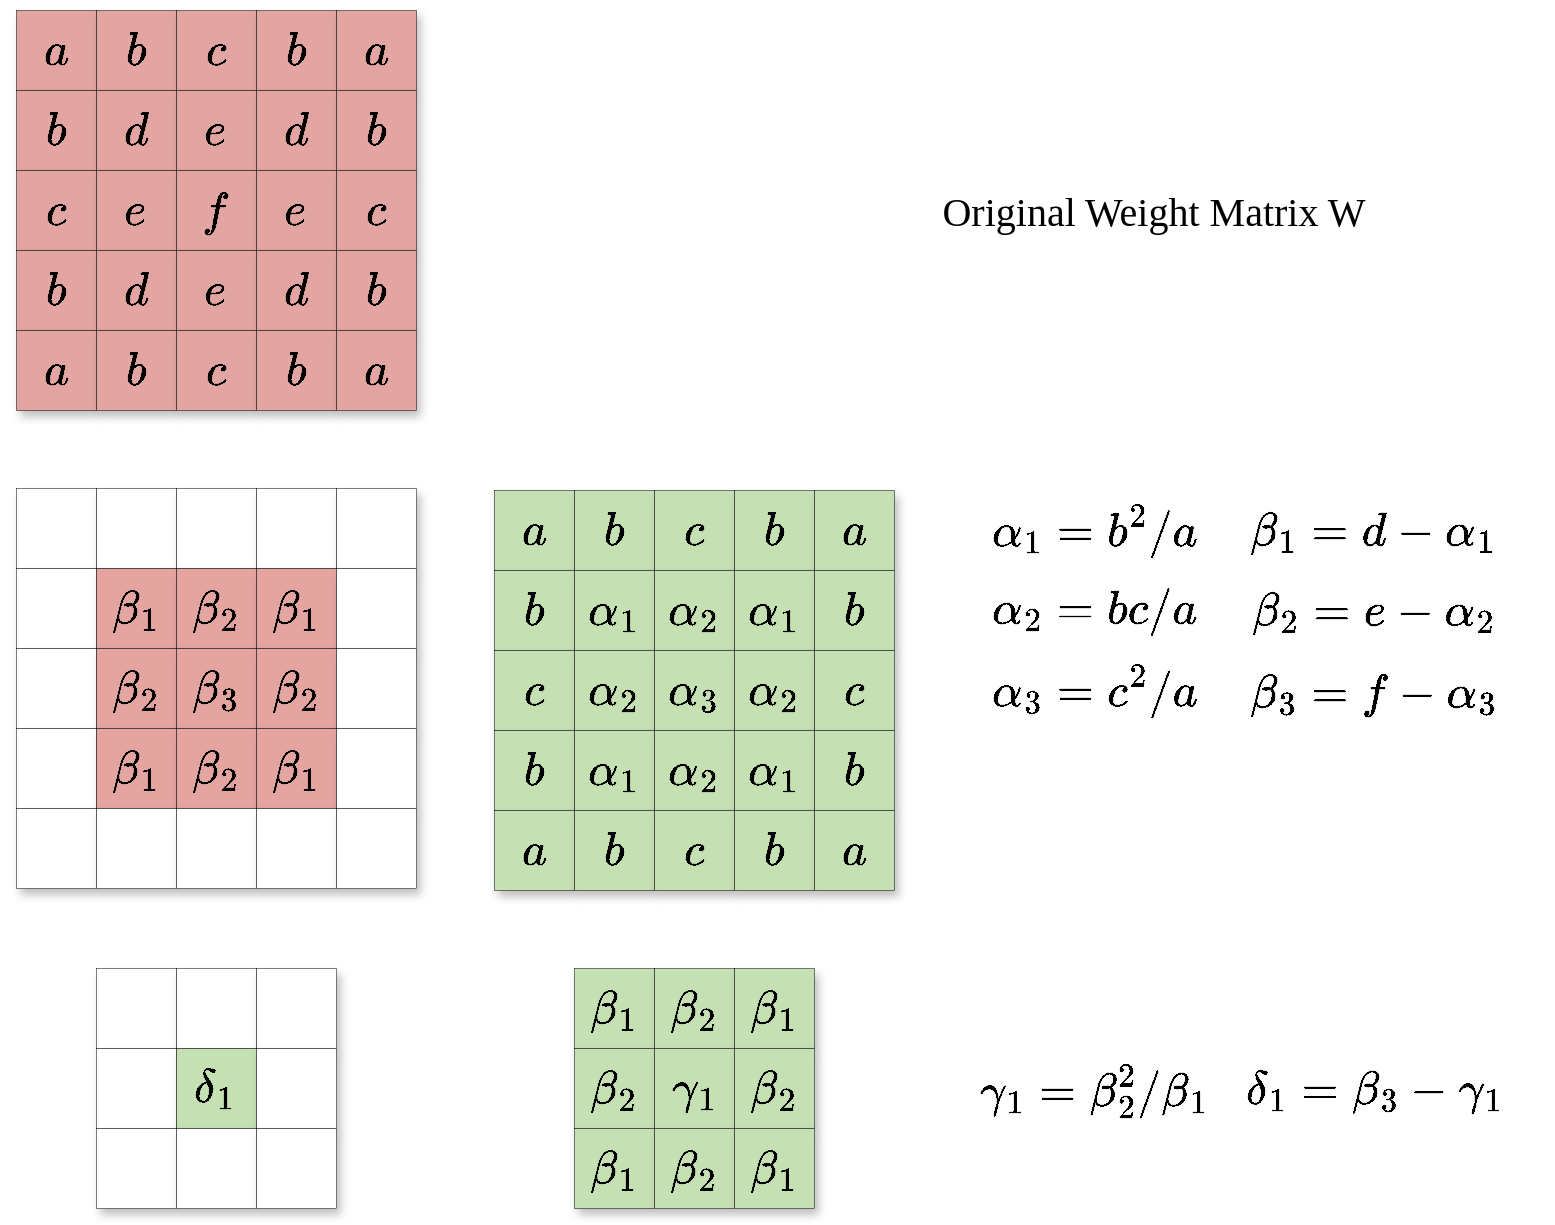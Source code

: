 <mxfile version="24.2.2" type="github">
  <diagram name="第 1 页" id="CVlrNViMkpiZbVWEhwrj">
    <mxGraphModel dx="1259" dy="707" grid="1" gridSize="10" guides="1" tooltips="1" connect="1" arrows="1" fold="1" page="1" pageScale="1" pageWidth="827" pageHeight="1169" math="1" shadow="0">
      <root>
        <mxCell id="0" />
        <mxCell id="1" parent="0" />
        <mxCell id="8PPa_9f1x-YEBCpVxZ_K-1" value="&lt;font style=&quot;font-size: 20px;&quot;&gt;$$a$$&lt;/font&gt;" style="rounded=0;whiteSpace=wrap;html=1;strokeWidth=0.25;shadow=1;fillColor=#e3a5a1;fontSize=20;" vertex="1" parent="1">
          <mxGeometry x="161" y="41" width="40" height="40" as="geometry" />
        </mxCell>
        <mxCell id="8PPa_9f1x-YEBCpVxZ_K-2" value="&lt;span style=&quot;font-size: 20px;&quot;&gt;$$b$$&lt;/span&gt;" style="rounded=0;whiteSpace=wrap;html=1;strokeWidth=0.25;shadow=1;fillColor=#e3a5a1;fontSize=20;" vertex="1" parent="1">
          <mxGeometry x="201" y="41" width="40" height="40" as="geometry" />
        </mxCell>
        <mxCell id="8PPa_9f1x-YEBCpVxZ_K-3" value="&lt;span style=&quot;font-size: 20px;&quot;&gt;$$c$$&lt;/span&gt;" style="rounded=0;whiteSpace=wrap;html=1;strokeWidth=0.25;shadow=1;fillColor=#e3a5a1;fontSize=20;" vertex="1" parent="1">
          <mxGeometry x="241" y="41" width="40" height="40" as="geometry" />
        </mxCell>
        <mxCell id="8PPa_9f1x-YEBCpVxZ_K-4" value="&lt;span style=&quot;font-size: 20px;&quot;&gt;$$b$$&lt;/span&gt;" style="rounded=0;whiteSpace=wrap;html=1;strokeWidth=0.25;shadow=1;fillColor=#e3a5a1;fontSize=20;" vertex="1" parent="1">
          <mxGeometry x="281" y="41" width="40" height="40" as="geometry" />
        </mxCell>
        <mxCell id="8PPa_9f1x-YEBCpVxZ_K-5" value="&lt;span style=&quot;font-size: 20px;&quot;&gt;$$a$$&lt;/span&gt;" style="rounded=0;whiteSpace=wrap;html=1;strokeWidth=0.25;shadow=1;fillColor=#e3a5a1;fontSize=20;" vertex="1" parent="1">
          <mxGeometry x="321" y="41" width="40" height="40" as="geometry" />
        </mxCell>
        <mxCell id="8PPa_9f1x-YEBCpVxZ_K-6" value="&lt;span style=&quot;font-size: 20px;&quot;&gt;$$b$$&lt;/span&gt;" style="rounded=0;whiteSpace=wrap;html=1;strokeWidth=0.25;shadow=1;fillColor=#e3a5a1;fontSize=20;" vertex="1" parent="1">
          <mxGeometry x="161" y="81" width="40" height="40" as="geometry" />
        </mxCell>
        <mxCell id="8PPa_9f1x-YEBCpVxZ_K-7" value="&lt;span style=&quot;font-size: 20px;&quot;&gt;$$d$$&lt;/span&gt;" style="rounded=0;whiteSpace=wrap;html=1;strokeWidth=0.25;shadow=1;fillColor=#e3a5a1;fontSize=20;" vertex="1" parent="1">
          <mxGeometry x="201" y="81" width="40" height="40" as="geometry" />
        </mxCell>
        <mxCell id="8PPa_9f1x-YEBCpVxZ_K-8" value="&lt;span style=&quot;font-size: 20px;&quot;&gt;$$e$$&lt;/span&gt;" style="rounded=0;whiteSpace=wrap;html=1;strokeWidth=0.25;shadow=1;fillColor=#e3a5a1;fontSize=20;" vertex="1" parent="1">
          <mxGeometry x="241" y="81" width="40" height="40" as="geometry" />
        </mxCell>
        <mxCell id="8PPa_9f1x-YEBCpVxZ_K-9" value="&lt;span style=&quot;font-size: 20px;&quot;&gt;$$d$$&lt;/span&gt;" style="rounded=0;whiteSpace=wrap;html=1;strokeWidth=0.25;shadow=1;fillColor=#e3a5a1;fontSize=20;" vertex="1" parent="1">
          <mxGeometry x="281" y="81" width="40" height="40" as="geometry" />
        </mxCell>
        <mxCell id="8PPa_9f1x-YEBCpVxZ_K-10" value="&lt;span style=&quot;font-size: 20px;&quot;&gt;$$b$$&lt;/span&gt;" style="rounded=0;whiteSpace=wrap;html=1;strokeWidth=0.25;shadow=1;fillColor=#e3a5a1;fontSize=20;" vertex="1" parent="1">
          <mxGeometry x="321" y="81" width="40" height="40" as="geometry" />
        </mxCell>
        <mxCell id="8PPa_9f1x-YEBCpVxZ_K-11" value="&lt;span style=&quot;font-size: 20px;&quot;&gt;$$c$$&lt;/span&gt;" style="rounded=0;whiteSpace=wrap;html=1;strokeWidth=0.25;shadow=1;fillColor=#e3a5a1;fontSize=20;" vertex="1" parent="1">
          <mxGeometry x="161" y="121" width="40" height="40" as="geometry" />
        </mxCell>
        <mxCell id="8PPa_9f1x-YEBCpVxZ_K-12" value="&lt;span style=&quot;font-size: 20px;&quot;&gt;$$e$$&lt;/span&gt;" style="rounded=0;whiteSpace=wrap;html=1;strokeWidth=0.25;shadow=1;fillColor=#e3a5a1;fontSize=20;" vertex="1" parent="1">
          <mxGeometry x="201" y="121" width="40" height="40" as="geometry" />
        </mxCell>
        <mxCell id="8PPa_9f1x-YEBCpVxZ_K-13" value="&lt;span style=&quot;font-size: 20px;&quot;&gt;$$f$$&lt;/span&gt;" style="rounded=0;whiteSpace=wrap;html=1;strokeWidth=0.25;shadow=1;fillColor=#e3a5a1;fontSize=20;" vertex="1" parent="1">
          <mxGeometry x="241" y="121" width="40" height="40" as="geometry" />
        </mxCell>
        <mxCell id="8PPa_9f1x-YEBCpVxZ_K-14" value="&lt;span style=&quot;font-size: 20px;&quot;&gt;$$e$$&lt;/span&gt;" style="rounded=0;whiteSpace=wrap;html=1;strokeWidth=0.25;shadow=1;fillColor=#e3a5a1;fontSize=20;" vertex="1" parent="1">
          <mxGeometry x="281" y="121" width="40" height="40" as="geometry" />
        </mxCell>
        <mxCell id="8PPa_9f1x-YEBCpVxZ_K-15" value="&lt;span style=&quot;font-size: 20px;&quot;&gt;$$c$$&lt;/span&gt;" style="rounded=0;whiteSpace=wrap;html=1;strokeWidth=0.25;shadow=1;fillColor=#e3a5a1;fontSize=20;" vertex="1" parent="1">
          <mxGeometry x="321" y="121" width="40" height="40" as="geometry" />
        </mxCell>
        <mxCell id="8PPa_9f1x-YEBCpVxZ_K-16" value="&lt;span style=&quot;color: rgb(0, 0, 0); font-family: Helvetica; font-size: 20px; font-style: normal; font-variant-ligatures: normal; font-variant-caps: normal; font-weight: 400; letter-spacing: normal; orphans: 2; text-align: center; text-indent: 0px; text-transform: none; widows: 2; word-spacing: 0px; -webkit-text-stroke-width: 0px; white-space: normal; background-color: rgb(251, 251, 251); text-decoration-thickness: initial; text-decoration-style: initial; text-decoration-color: initial; float: none; display: inline !important;&quot;&gt;$$b$$&lt;/span&gt;" style="rounded=0;whiteSpace=wrap;html=1;strokeWidth=0.25;shadow=1;fillColor=#e3a5a1;fontSize=20;" vertex="1" parent="1">
          <mxGeometry x="161" y="161" width="40" height="40" as="geometry" />
        </mxCell>
        <mxCell id="8PPa_9f1x-YEBCpVxZ_K-17" value="&lt;span style=&quot;font-size: 20px;&quot;&gt;$$d$$&lt;/span&gt;" style="rounded=0;whiteSpace=wrap;html=1;strokeWidth=0.25;shadow=1;fillColor=#e3a5a1;fontSize=20;" vertex="1" parent="1">
          <mxGeometry x="201" y="161" width="40" height="40" as="geometry" />
        </mxCell>
        <mxCell id="8PPa_9f1x-YEBCpVxZ_K-18" value="&lt;span style=&quot;font-size: 20px;&quot;&gt;$$e$$&lt;/span&gt;" style="rounded=0;whiteSpace=wrap;html=1;strokeWidth=0.25;shadow=1;fillColor=#e3a5a1;fontSize=20;" vertex="1" parent="1">
          <mxGeometry x="241" y="161" width="40" height="40" as="geometry" />
        </mxCell>
        <mxCell id="8PPa_9f1x-YEBCpVxZ_K-19" value="&lt;span style=&quot;font-size: 20px;&quot;&gt;$$d$$&lt;/span&gt;" style="rounded=0;whiteSpace=wrap;html=1;strokeWidth=0.25;shadow=1;fillColor=#e3a5a1;fontSize=20;" vertex="1" parent="1">
          <mxGeometry x="281" y="161" width="40" height="40" as="geometry" />
        </mxCell>
        <mxCell id="8PPa_9f1x-YEBCpVxZ_K-20" value="&lt;span style=&quot;font-size: 20px;&quot;&gt;$$b$$&lt;/span&gt;" style="rounded=0;whiteSpace=wrap;html=1;strokeWidth=0.25;shadow=1;fillColor=#e3a5a1;fontSize=20;" vertex="1" parent="1">
          <mxGeometry x="321" y="161" width="40" height="40" as="geometry" />
        </mxCell>
        <mxCell id="8PPa_9f1x-YEBCpVxZ_K-21" value="&lt;span style=&quot;font-size: 20px;&quot;&gt;$$a$$&lt;/span&gt;" style="rounded=0;whiteSpace=wrap;html=1;strokeWidth=0.25;shadow=1;fillColor=#e3a5a1;fontSize=20;" vertex="1" parent="1">
          <mxGeometry x="161" y="201" width="40" height="40" as="geometry" />
        </mxCell>
        <mxCell id="8PPa_9f1x-YEBCpVxZ_K-22" value="&lt;span style=&quot;font-size: 20px;&quot;&gt;$$b$$&lt;/span&gt;" style="rounded=0;whiteSpace=wrap;html=1;strokeWidth=0.25;shadow=1;fillColor=#e3a5a1;fontSize=20;" vertex="1" parent="1">
          <mxGeometry x="201" y="201" width="40" height="40" as="geometry" />
        </mxCell>
        <mxCell id="8PPa_9f1x-YEBCpVxZ_K-23" value="&lt;span style=&quot;font-size: 20px;&quot;&gt;$$c$$&lt;/span&gt;" style="rounded=0;whiteSpace=wrap;html=1;strokeWidth=0.25;shadow=1;fillColor=#e3a5a1;fontSize=20;" vertex="1" parent="1">
          <mxGeometry x="241" y="201" width="40" height="40" as="geometry" />
        </mxCell>
        <mxCell id="8PPa_9f1x-YEBCpVxZ_K-24" value="&lt;span style=&quot;font-size: 20px;&quot;&gt;$$b$$&lt;/span&gt;" style="rounded=0;whiteSpace=wrap;html=1;strokeWidth=0.25;shadow=1;fillColor=#e3a5a1;fontSize=20;" vertex="1" parent="1">
          <mxGeometry x="281" y="201" width="40" height="40" as="geometry" />
        </mxCell>
        <mxCell id="8PPa_9f1x-YEBCpVxZ_K-25" value="&lt;span style=&quot;font-size: 20px;&quot;&gt;$$a$$&lt;/span&gt;" style="rounded=0;whiteSpace=wrap;html=1;strokeWidth=0.25;shadow=1;fillColor=#e3a5a1;fontSize=20;" vertex="1" parent="1">
          <mxGeometry x="321" y="201" width="40" height="40" as="geometry" />
        </mxCell>
        <mxCell id="8PPa_9f1x-YEBCpVxZ_K-27" value="" style="rounded=0;whiteSpace=wrap;html=1;strokeWidth=0.25;shadow=1;fontSize=20;" vertex="1" parent="1">
          <mxGeometry x="161" y="280" width="40" height="40" as="geometry" />
        </mxCell>
        <mxCell id="8PPa_9f1x-YEBCpVxZ_K-28" value="" style="rounded=0;whiteSpace=wrap;html=1;strokeWidth=0.25;shadow=1;fontSize=20;" vertex="1" parent="1">
          <mxGeometry x="201" y="280" width="40" height="40" as="geometry" />
        </mxCell>
        <mxCell id="8PPa_9f1x-YEBCpVxZ_K-29" value="" style="rounded=0;whiteSpace=wrap;html=1;strokeWidth=0.25;shadow=1;fontSize=20;" vertex="1" parent="1">
          <mxGeometry x="241" y="280" width="40" height="40" as="geometry" />
        </mxCell>
        <mxCell id="8PPa_9f1x-YEBCpVxZ_K-30" value="" style="rounded=0;whiteSpace=wrap;html=1;strokeWidth=0.25;shadow=1;fontSize=20;" vertex="1" parent="1">
          <mxGeometry x="281" y="280" width="40" height="40" as="geometry" />
        </mxCell>
        <mxCell id="8PPa_9f1x-YEBCpVxZ_K-31" value="" style="rounded=0;whiteSpace=wrap;html=1;strokeWidth=0.25;shadow=1;fontSize=20;" vertex="1" parent="1">
          <mxGeometry x="321" y="280" width="40" height="40" as="geometry" />
        </mxCell>
        <mxCell id="8PPa_9f1x-YEBCpVxZ_K-32" value="" style="rounded=0;whiteSpace=wrap;html=1;strokeWidth=0.25;shadow=1;fontSize=20;" vertex="1" parent="1">
          <mxGeometry x="161" y="320" width="40" height="40" as="geometry" />
        </mxCell>
        <mxCell id="8PPa_9f1x-YEBCpVxZ_K-33" value="&lt;span style=&quot;font-size: 20px;&quot;&gt;$$\beta_1$$&lt;/span&gt;" style="rounded=0;whiteSpace=wrap;html=1;strokeWidth=0.25;shadow=1;fillColor=#e4a5a1;fontSize=20;" vertex="1" parent="1">
          <mxGeometry x="201" y="320" width="40" height="40" as="geometry" />
        </mxCell>
        <mxCell id="8PPa_9f1x-YEBCpVxZ_K-34" value="&lt;span style=&quot;font-size: 20px;&quot;&gt;$$\beta_2$$&lt;/span&gt;" style="rounded=0;whiteSpace=wrap;html=1;strokeWidth=0.25;shadow=1;fillColor=#e4a5a1;fontSize=20;" vertex="1" parent="1">
          <mxGeometry x="241" y="320" width="40" height="40" as="geometry" />
        </mxCell>
        <mxCell id="8PPa_9f1x-YEBCpVxZ_K-35" value="&lt;span style=&quot;font-size: 20px;&quot;&gt;$$\beta_1$$&lt;/span&gt;" style="rounded=0;whiteSpace=wrap;html=1;strokeWidth=0.25;shadow=1;fillColor=#e4a5a1;fontSize=20;" vertex="1" parent="1">
          <mxGeometry x="281" y="320" width="40" height="40" as="geometry" />
        </mxCell>
        <mxCell id="8PPa_9f1x-YEBCpVxZ_K-36" value="" style="rounded=0;whiteSpace=wrap;html=1;strokeWidth=0.25;shadow=1;fontSize=20;" vertex="1" parent="1">
          <mxGeometry x="321" y="320" width="40" height="40" as="geometry" />
        </mxCell>
        <mxCell id="8PPa_9f1x-YEBCpVxZ_K-37" value="" style="rounded=0;whiteSpace=wrap;html=1;strokeWidth=0.25;shadow=1;fontSize=20;" vertex="1" parent="1">
          <mxGeometry x="161" y="360" width="40" height="40" as="geometry" />
        </mxCell>
        <mxCell id="8PPa_9f1x-YEBCpVxZ_K-38" value="&lt;span style=&quot;font-size: 20px;&quot;&gt;$$\beta_2$$&lt;/span&gt;" style="rounded=0;whiteSpace=wrap;html=1;strokeWidth=0.25;shadow=1;fillColor=#e4a5a1;fontSize=20;" vertex="1" parent="1">
          <mxGeometry x="201" y="360" width="40" height="40" as="geometry" />
        </mxCell>
        <mxCell id="8PPa_9f1x-YEBCpVxZ_K-39" value="&lt;span style=&quot;font-size: 20px;&quot;&gt;$$\beta_3$$&lt;/span&gt;" style="rounded=0;whiteSpace=wrap;html=1;strokeWidth=0.25;shadow=1;fillColor=#e4a5a1;fontSize=20;" vertex="1" parent="1">
          <mxGeometry x="241" y="360" width="40" height="40" as="geometry" />
        </mxCell>
        <mxCell id="8PPa_9f1x-YEBCpVxZ_K-40" value="&lt;span style=&quot;font-size: 20px;&quot;&gt;$$\beta_2$$&lt;/span&gt;" style="rounded=0;whiteSpace=wrap;html=1;strokeWidth=0.25;shadow=1;fillColor=#e4a5a1;fontSize=20;" vertex="1" parent="1">
          <mxGeometry x="281" y="360" width="40" height="40" as="geometry" />
        </mxCell>
        <mxCell id="8PPa_9f1x-YEBCpVxZ_K-41" value="" style="rounded=0;whiteSpace=wrap;html=1;strokeWidth=0.25;shadow=1;fontSize=20;" vertex="1" parent="1">
          <mxGeometry x="321" y="360" width="40" height="40" as="geometry" />
        </mxCell>
        <mxCell id="8PPa_9f1x-YEBCpVxZ_K-42" value="" style="rounded=0;whiteSpace=wrap;html=1;strokeWidth=0.25;shadow=1;fontSize=20;" vertex="1" parent="1">
          <mxGeometry x="161" y="400" width="40" height="40" as="geometry" />
        </mxCell>
        <mxCell id="8PPa_9f1x-YEBCpVxZ_K-43" value="&lt;span style=&quot;font-size: 20px;&quot;&gt;$$\beta_1$$&lt;/span&gt;" style="rounded=0;whiteSpace=wrap;html=1;strokeWidth=0.25;shadow=1;fillColor=#e4a5a1;fontSize=20;" vertex="1" parent="1">
          <mxGeometry x="201" y="400" width="40" height="40" as="geometry" />
        </mxCell>
        <mxCell id="8PPa_9f1x-YEBCpVxZ_K-44" value="&lt;span style=&quot;font-size: 20px;&quot;&gt;$$\beta_2$$&lt;/span&gt;" style="rounded=0;whiteSpace=wrap;html=1;strokeWidth=0.25;shadow=1;fillColor=#e4a5a1;fontSize=20;" vertex="1" parent="1">
          <mxGeometry x="241" y="400" width="40" height="40" as="geometry" />
        </mxCell>
        <mxCell id="8PPa_9f1x-YEBCpVxZ_K-45" value="&lt;span style=&quot;font-size: 20px;&quot;&gt;$$\beta_1$$&lt;/span&gt;" style="rounded=0;whiteSpace=wrap;html=1;strokeWidth=0.25;shadow=1;fillColor=#e4a5a1;fontSize=20;" vertex="1" parent="1">
          <mxGeometry x="281" y="400" width="40" height="40" as="geometry" />
        </mxCell>
        <mxCell id="8PPa_9f1x-YEBCpVxZ_K-46" value="" style="rounded=0;whiteSpace=wrap;html=1;strokeWidth=0.25;shadow=1;fontSize=20;" vertex="1" parent="1">
          <mxGeometry x="321" y="400" width="40" height="40" as="geometry" />
        </mxCell>
        <mxCell id="8PPa_9f1x-YEBCpVxZ_K-47" value="" style="rounded=0;whiteSpace=wrap;html=1;strokeWidth=0.25;shadow=1;fontSize=20;" vertex="1" parent="1">
          <mxGeometry x="161" y="440" width="40" height="40" as="geometry" />
        </mxCell>
        <mxCell id="8PPa_9f1x-YEBCpVxZ_K-48" value="" style="rounded=0;whiteSpace=wrap;html=1;strokeWidth=0.25;shadow=1;fontSize=20;" vertex="1" parent="1">
          <mxGeometry x="201" y="440" width="40" height="40" as="geometry" />
        </mxCell>
        <mxCell id="8PPa_9f1x-YEBCpVxZ_K-49" value="" style="rounded=0;whiteSpace=wrap;html=1;strokeWidth=0.25;shadow=1;fontSize=20;" vertex="1" parent="1">
          <mxGeometry x="241" y="440" width="40" height="40" as="geometry" />
        </mxCell>
        <mxCell id="8PPa_9f1x-YEBCpVxZ_K-50" value="" style="rounded=0;whiteSpace=wrap;html=1;strokeWidth=0.25;shadow=1;fontSize=20;" vertex="1" parent="1">
          <mxGeometry x="281" y="440" width="40" height="40" as="geometry" />
        </mxCell>
        <mxCell id="8PPa_9f1x-YEBCpVxZ_K-51" value="" style="rounded=0;whiteSpace=wrap;html=1;strokeWidth=0.25;shadow=1;fontSize=20;" vertex="1" parent="1">
          <mxGeometry x="321" y="440" width="40" height="40" as="geometry" />
        </mxCell>
        <mxCell id="8PPa_9f1x-YEBCpVxZ_K-52" value="&lt;font style=&quot;font-size: 20px;&quot;&gt;$$a$$&lt;/font&gt;" style="rounded=0;whiteSpace=wrap;html=1;strokeWidth=0.25;shadow=1;fillColor=#C5E0B3;fontSize=20;" vertex="1" parent="1">
          <mxGeometry x="400" y="281" width="40" height="40" as="geometry" />
        </mxCell>
        <mxCell id="8PPa_9f1x-YEBCpVxZ_K-53" value="&lt;span style=&quot;font-size: 20px;&quot;&gt;$$b$$&lt;/span&gt;" style="rounded=0;whiteSpace=wrap;html=1;strokeWidth=0.25;shadow=1;fillColor=#C5E0B3;fontSize=20;" vertex="1" parent="1">
          <mxGeometry x="440" y="281" width="40" height="40" as="geometry" />
        </mxCell>
        <mxCell id="8PPa_9f1x-YEBCpVxZ_K-54" value="&lt;span style=&quot;font-size: 20px;&quot;&gt;$$c$$&lt;/span&gt;" style="rounded=0;whiteSpace=wrap;html=1;strokeWidth=0.25;shadow=1;fillColor=#C5E0B3;fontSize=20;" vertex="1" parent="1">
          <mxGeometry x="480" y="281" width="40" height="40" as="geometry" />
        </mxCell>
        <mxCell id="8PPa_9f1x-YEBCpVxZ_K-55" value="&lt;span style=&quot;font-size: 20px;&quot;&gt;$$b$$&lt;/span&gt;" style="rounded=0;whiteSpace=wrap;html=1;strokeWidth=0.25;shadow=1;fillColor=#C5E0B3;fontSize=20;" vertex="1" parent="1">
          <mxGeometry x="520" y="281" width="40" height="40" as="geometry" />
        </mxCell>
        <mxCell id="8PPa_9f1x-YEBCpVxZ_K-56" value="&lt;span style=&quot;font-size: 20px;&quot;&gt;$$a$$&lt;/span&gt;" style="rounded=0;whiteSpace=wrap;html=1;strokeWidth=0.25;shadow=1;fillColor=#C5E0B3;fontSize=20;" vertex="1" parent="1">
          <mxGeometry x="560" y="281" width="40" height="40" as="geometry" />
        </mxCell>
        <mxCell id="8PPa_9f1x-YEBCpVxZ_K-57" value="&lt;span style=&quot;font-size: 20px;&quot;&gt;$$b$$&lt;/span&gt;" style="rounded=0;whiteSpace=wrap;html=1;strokeWidth=0.25;shadow=1;fillColor=#C5E0B3;fontSize=20;" vertex="1" parent="1">
          <mxGeometry x="400" y="321" width="40" height="40" as="geometry" />
        </mxCell>
        <mxCell id="8PPa_9f1x-YEBCpVxZ_K-58" value="&lt;span style=&quot;font-size: 20px;&quot;&gt;$$\alpha_1$$&lt;/span&gt;" style="rounded=0;whiteSpace=wrap;html=1;strokeWidth=0.25;shadow=1;fillColor=#C5E0B3;fontSize=20;" vertex="1" parent="1">
          <mxGeometry x="440" y="321" width="40" height="40" as="geometry" />
        </mxCell>
        <mxCell id="8PPa_9f1x-YEBCpVxZ_K-59" value="&lt;span style=&quot;font-size: 20px;&quot;&gt;$$\alpha_2$$&lt;/span&gt;" style="rounded=0;whiteSpace=wrap;html=1;strokeWidth=0.25;shadow=1;fillColor=#C5E0B3;fontSize=20;" vertex="1" parent="1">
          <mxGeometry x="480" y="321" width="40" height="40" as="geometry" />
        </mxCell>
        <mxCell id="8PPa_9f1x-YEBCpVxZ_K-60" value="&lt;span style=&quot;font-size: 20px;&quot;&gt;$$\alpha_1$$&lt;/span&gt;" style="rounded=0;whiteSpace=wrap;html=1;strokeWidth=0.25;shadow=1;fillColor=#C5E0B3;fontSize=20;" vertex="1" parent="1">
          <mxGeometry x="520" y="321" width="40" height="40" as="geometry" />
        </mxCell>
        <mxCell id="8PPa_9f1x-YEBCpVxZ_K-61" value="&lt;span style=&quot;font-size: 20px;&quot;&gt;$$b$$&lt;/span&gt;" style="rounded=0;whiteSpace=wrap;html=1;strokeWidth=0.25;shadow=1;fillColor=#C5E0B3;fontSize=20;" vertex="1" parent="1">
          <mxGeometry x="560" y="321" width="40" height="40" as="geometry" />
        </mxCell>
        <mxCell id="8PPa_9f1x-YEBCpVxZ_K-62" value="&lt;span style=&quot;font-size: 20px;&quot;&gt;$$c$$&lt;/span&gt;" style="rounded=0;whiteSpace=wrap;html=1;strokeWidth=0.25;shadow=1;fillColor=#C5E0B3;fontSize=20;" vertex="1" parent="1">
          <mxGeometry x="400" y="361" width="40" height="40" as="geometry" />
        </mxCell>
        <mxCell id="8PPa_9f1x-YEBCpVxZ_K-63" value="&lt;span style=&quot;font-size: 20px;&quot;&gt;$$\alpha_2$$&lt;/span&gt;" style="rounded=0;whiteSpace=wrap;html=1;strokeWidth=0.25;shadow=1;fillColor=#C5E0B3;fontSize=20;" vertex="1" parent="1">
          <mxGeometry x="440" y="361" width="40" height="40" as="geometry" />
        </mxCell>
        <mxCell id="8PPa_9f1x-YEBCpVxZ_K-64" value="&lt;span style=&quot;font-size: 20px;&quot;&gt;$$\alpha_3$$&lt;/span&gt;" style="rounded=0;whiteSpace=wrap;html=1;strokeWidth=0.25;shadow=1;fillColor=#C5E0B3;fontSize=20;" vertex="1" parent="1">
          <mxGeometry x="480" y="361" width="40" height="40" as="geometry" />
        </mxCell>
        <mxCell id="8PPa_9f1x-YEBCpVxZ_K-65" value="&lt;span style=&quot;font-size: 20px;&quot;&gt;$$\alpha_2$$&lt;/span&gt;" style="rounded=0;whiteSpace=wrap;html=1;strokeWidth=0.25;shadow=1;fillColor=#C5E0B3;fontSize=20;" vertex="1" parent="1">
          <mxGeometry x="520" y="361" width="40" height="40" as="geometry" />
        </mxCell>
        <mxCell id="8PPa_9f1x-YEBCpVxZ_K-66" value="&lt;span style=&quot;font-size: 20px;&quot;&gt;$$c$$&lt;/span&gt;" style="rounded=0;whiteSpace=wrap;html=1;strokeWidth=0.25;shadow=1;fillColor=#C5E0B3;fontSize=20;" vertex="1" parent="1">
          <mxGeometry x="560" y="361" width="40" height="40" as="geometry" />
        </mxCell>
        <mxCell id="8PPa_9f1x-YEBCpVxZ_K-67" value="&lt;span style=&quot;color: rgb(0, 0, 0); font-family: Helvetica; font-size: 20px; font-style: normal; font-variant-ligatures: normal; font-variant-caps: normal; font-weight: 400; letter-spacing: normal; orphans: 2; text-align: center; text-indent: 0px; text-transform: none; widows: 2; word-spacing: 0px; -webkit-text-stroke-width: 0px; white-space: normal; background-color: rgb(251, 251, 251); text-decoration-thickness: initial; text-decoration-style: initial; text-decoration-color: initial; float: none; display: inline !important;&quot;&gt;$$b$$&lt;/span&gt;" style="rounded=0;whiteSpace=wrap;html=1;strokeWidth=0.25;shadow=1;fillColor=#C5E0B3;fontSize=20;" vertex="1" parent="1">
          <mxGeometry x="400" y="401" width="40" height="40" as="geometry" />
        </mxCell>
        <mxCell id="8PPa_9f1x-YEBCpVxZ_K-68" value="&lt;span style=&quot;font-size: 20px;&quot;&gt;$$\alpha_1$$&lt;/span&gt;" style="rounded=0;whiteSpace=wrap;html=1;strokeWidth=0.25;shadow=1;fillColor=#C5E0B3;fontSize=20;" vertex="1" parent="1">
          <mxGeometry x="440" y="401" width="40" height="40" as="geometry" />
        </mxCell>
        <mxCell id="8PPa_9f1x-YEBCpVxZ_K-69" value="&lt;span style=&quot;font-size: 20px;&quot;&gt;$$\alpha_2$$&lt;/span&gt;" style="rounded=0;whiteSpace=wrap;html=1;strokeWidth=0.25;shadow=1;fillColor=#C5E0B3;fontSize=20;" vertex="1" parent="1">
          <mxGeometry x="480" y="401" width="40" height="40" as="geometry" />
        </mxCell>
        <mxCell id="8PPa_9f1x-YEBCpVxZ_K-70" value="&lt;span style=&quot;font-size: 20px;&quot;&gt;$$\alpha_1$$&lt;/span&gt;" style="rounded=0;whiteSpace=wrap;html=1;strokeWidth=0.25;shadow=1;fillColor=#C5E0B3;fontSize=20;" vertex="1" parent="1">
          <mxGeometry x="520" y="401" width="40" height="40" as="geometry" />
        </mxCell>
        <mxCell id="8PPa_9f1x-YEBCpVxZ_K-71" value="&lt;span style=&quot;font-size: 20px;&quot;&gt;$$b$$&lt;/span&gt;" style="rounded=0;whiteSpace=wrap;html=1;strokeWidth=0.25;shadow=1;fillColor=#C5E0B3;fontSize=20;" vertex="1" parent="1">
          <mxGeometry x="560" y="401" width="40" height="40" as="geometry" />
        </mxCell>
        <mxCell id="8PPa_9f1x-YEBCpVxZ_K-72" value="&lt;span style=&quot;font-size: 20px;&quot;&gt;$$a$$&lt;/span&gt;" style="rounded=0;whiteSpace=wrap;html=1;strokeWidth=0.25;shadow=1;fillColor=#C5E0B3;fontSize=20;" vertex="1" parent="1">
          <mxGeometry x="400" y="441" width="40" height="40" as="geometry" />
        </mxCell>
        <mxCell id="8PPa_9f1x-YEBCpVxZ_K-73" value="&lt;span style=&quot;font-size: 20px;&quot;&gt;$$b$$&lt;/span&gt;" style="rounded=0;whiteSpace=wrap;html=1;strokeWidth=0.25;shadow=1;fillColor=#C5E0B3;fontSize=20;" vertex="1" parent="1">
          <mxGeometry x="440" y="441" width="40" height="40" as="geometry" />
        </mxCell>
        <mxCell id="8PPa_9f1x-YEBCpVxZ_K-74" value="&lt;span style=&quot;font-size: 20px;&quot;&gt;$$c$$&lt;/span&gt;" style="rounded=0;whiteSpace=wrap;html=1;strokeWidth=0.25;shadow=1;fillColor=#C5E0B3;fontSize=20;" vertex="1" parent="1">
          <mxGeometry x="480" y="441" width="40" height="40" as="geometry" />
        </mxCell>
        <mxCell id="8PPa_9f1x-YEBCpVxZ_K-75" value="&lt;span style=&quot;font-size: 20px;&quot;&gt;$$b$$&lt;/span&gt;" style="rounded=0;whiteSpace=wrap;html=1;strokeWidth=0.25;shadow=1;fillColor=#C5E0B3;fontSize=20;" vertex="1" parent="1">
          <mxGeometry x="520" y="441" width="40" height="40" as="geometry" />
        </mxCell>
        <mxCell id="8PPa_9f1x-YEBCpVxZ_K-76" value="&lt;span style=&quot;font-size: 20px;&quot;&gt;$$a$$&lt;/span&gt;" style="rounded=0;whiteSpace=wrap;html=1;strokeWidth=0.25;shadow=1;fillColor=#C5E0B3;fontSize=20;" vertex="1" parent="1">
          <mxGeometry x="560" y="441" width="40" height="40" as="geometry" />
        </mxCell>
        <mxCell id="8PPa_9f1x-YEBCpVxZ_K-77" value="&lt;span style=&quot;font-size: 20px;&quot;&gt;$$\beta_1$$&lt;/span&gt;" style="rounded=0;whiteSpace=wrap;html=1;strokeWidth=0.25;shadow=1;fillColor=#C5E0B3;fontSize=20;" vertex="1" parent="1">
          <mxGeometry x="440" y="520" width="40" height="40" as="geometry" />
        </mxCell>
        <mxCell id="8PPa_9f1x-YEBCpVxZ_K-78" value="&lt;span style=&quot;font-size: 20px;&quot;&gt;$$\beta_2$$&lt;/span&gt;" style="rounded=0;whiteSpace=wrap;html=1;strokeWidth=0.25;shadow=1;fillColor=#C5E0B3;fontSize=20;" vertex="1" parent="1">
          <mxGeometry x="480" y="520" width="40" height="40" as="geometry" />
        </mxCell>
        <mxCell id="8PPa_9f1x-YEBCpVxZ_K-79" value="&lt;span style=&quot;font-size: 20px;&quot;&gt;$$\beta_1$$&lt;/span&gt;" style="rounded=0;whiteSpace=wrap;html=1;strokeWidth=0.25;shadow=1;fillColor=#C5E0B3;fontSize=20;" vertex="1" parent="1">
          <mxGeometry x="520" y="520" width="40" height="40" as="geometry" />
        </mxCell>
        <mxCell id="8PPa_9f1x-YEBCpVxZ_K-81" value="&lt;span style=&quot;font-size: 20px;&quot;&gt;$$\beta_2$$&lt;/span&gt;" style="rounded=0;whiteSpace=wrap;html=1;strokeWidth=0.25;shadow=1;fillColor=#C5E0B3;fontSize=20;" vertex="1" parent="1">
          <mxGeometry x="440" y="560" width="40" height="40" as="geometry" />
        </mxCell>
        <mxCell id="8PPa_9f1x-YEBCpVxZ_K-82" value="&lt;span style=&quot;font-size: 20px;&quot;&gt;$$\gamma_1$$&lt;/span&gt;" style="rounded=0;whiteSpace=wrap;html=1;strokeWidth=0.25;shadow=1;fillColor=#C5E0B3;fontSize=20;" vertex="1" parent="1">
          <mxGeometry x="480" y="560" width="40" height="40" as="geometry" />
        </mxCell>
        <mxCell id="8PPa_9f1x-YEBCpVxZ_K-83" value="&lt;span style=&quot;font-size: 20px;&quot;&gt;$$\beta_2$$&lt;/span&gt;" style="rounded=0;whiteSpace=wrap;html=1;strokeWidth=0.25;shadow=1;fillColor=#C5E0B3;fontSize=20;" vertex="1" parent="1">
          <mxGeometry x="520" y="560" width="40" height="40" as="geometry" />
        </mxCell>
        <mxCell id="8PPa_9f1x-YEBCpVxZ_K-85" value="&lt;span style=&quot;font-size: 20px;&quot;&gt;$$\beta_1$$&lt;/span&gt;" style="rounded=0;whiteSpace=wrap;html=1;strokeWidth=0.25;shadow=1;fillColor=#C5E0B3;fontSize=20;" vertex="1" parent="1">
          <mxGeometry x="440" y="600" width="40" height="40" as="geometry" />
        </mxCell>
        <mxCell id="8PPa_9f1x-YEBCpVxZ_K-86" value="&lt;span style=&quot;font-size: 20px;&quot;&gt;$$\beta_2$$&lt;/span&gt;" style="rounded=0;whiteSpace=wrap;html=1;strokeWidth=0.25;shadow=1;fillColor=#C5E0B3;fontSize=20;" vertex="1" parent="1">
          <mxGeometry x="480" y="600" width="40" height="40" as="geometry" />
        </mxCell>
        <mxCell id="8PPa_9f1x-YEBCpVxZ_K-87" value="&lt;span style=&quot;font-size: 20px;&quot;&gt;$$\beta_1$$&lt;/span&gt;" style="rounded=0;whiteSpace=wrap;html=1;strokeWidth=0.25;shadow=1;fillColor=#C5E0B3;fontSize=20;" vertex="1" parent="1">
          <mxGeometry x="520" y="600" width="40" height="40" as="geometry" />
        </mxCell>
        <mxCell id="8PPa_9f1x-YEBCpVxZ_K-89" value="" style="rounded=0;whiteSpace=wrap;html=1;strokeWidth=0.25;shadow=1;fontSize=20;" vertex="1" parent="1">
          <mxGeometry x="201" y="520" width="40" height="40" as="geometry" />
        </mxCell>
        <mxCell id="8PPa_9f1x-YEBCpVxZ_K-90" value="" style="rounded=0;whiteSpace=wrap;html=1;strokeWidth=0.25;shadow=1;fontSize=20;" vertex="1" parent="1">
          <mxGeometry x="241" y="520" width="40" height="40" as="geometry" />
        </mxCell>
        <mxCell id="8PPa_9f1x-YEBCpVxZ_K-91" value="" style="rounded=0;whiteSpace=wrap;html=1;strokeWidth=0.25;shadow=1;fontSize=20;" vertex="1" parent="1">
          <mxGeometry x="281" y="520" width="40" height="40" as="geometry" />
        </mxCell>
        <mxCell id="8PPa_9f1x-YEBCpVxZ_K-92" value="" style="rounded=0;whiteSpace=wrap;html=1;strokeWidth=0.25;shadow=1;fontSize=20;" vertex="1" parent="1">
          <mxGeometry x="201" y="560" width="40" height="40" as="geometry" />
        </mxCell>
        <mxCell id="8PPa_9f1x-YEBCpVxZ_K-93" value="&lt;span style=&quot;font-size: 20px;&quot;&gt;$$\delta_1$$&lt;/span&gt;" style="rounded=0;whiteSpace=wrap;html=1;strokeWidth=0.25;shadow=1;fillColor=#C5E0B3;fontSize=20;" vertex="1" parent="1">
          <mxGeometry x="241" y="560" width="40" height="40" as="geometry" />
        </mxCell>
        <mxCell id="8PPa_9f1x-YEBCpVxZ_K-94" value="" style="rounded=0;whiteSpace=wrap;html=1;strokeWidth=0.25;shadow=1;fontSize=20;" vertex="1" parent="1">
          <mxGeometry x="281" y="560" width="40" height="40" as="geometry" />
        </mxCell>
        <mxCell id="8PPa_9f1x-YEBCpVxZ_K-95" value="" style="rounded=0;whiteSpace=wrap;html=1;strokeWidth=0.25;shadow=1;fontSize=20;" vertex="1" parent="1">
          <mxGeometry x="201" y="600" width="40" height="40" as="geometry" />
        </mxCell>
        <mxCell id="8PPa_9f1x-YEBCpVxZ_K-96" value="" style="rounded=0;whiteSpace=wrap;html=1;strokeWidth=0.25;shadow=1;fontSize=20;" vertex="1" parent="1">
          <mxGeometry x="241" y="600" width="40" height="40" as="geometry" />
        </mxCell>
        <mxCell id="8PPa_9f1x-YEBCpVxZ_K-97" value="" style="rounded=0;whiteSpace=wrap;html=1;strokeWidth=0.25;shadow=1;fontSize=20;" vertex="1" parent="1">
          <mxGeometry x="281" y="600" width="40" height="40" as="geometry" />
        </mxCell>
        <mxCell id="8PPa_9f1x-YEBCpVxZ_K-99" value="&lt;font style=&quot;font-size: 20px;&quot;&gt;$$\alpha_1=b^2/a$$&lt;/font&gt;" style="text;html=1;align=center;verticalAlign=middle;whiteSpace=wrap;rounded=0;" vertex="1" parent="1">
          <mxGeometry x="620" y="281" width="160" height="40" as="geometry" />
        </mxCell>
        <mxCell id="8PPa_9f1x-YEBCpVxZ_K-100" value="&lt;font style=&quot;font-size: 20px;&quot;&gt;$$\beta_1=d-\alpha_1$$&lt;/font&gt;" style="text;html=1;align=center;verticalAlign=middle;whiteSpace=wrap;rounded=0;" vertex="1" parent="1">
          <mxGeometry x="760" y="281" width="160" height="40" as="geometry" />
        </mxCell>
        <mxCell id="8PPa_9f1x-YEBCpVxZ_K-101" value="&lt;font style=&quot;font-size: 20px;&quot;&gt;$$\alpha_2=bc/a$$&lt;/font&gt;" style="text;html=1;align=center;verticalAlign=middle;whiteSpace=wrap;rounded=0;" vertex="1" parent="1">
          <mxGeometry x="620" y="321" width="160" height="40" as="geometry" />
        </mxCell>
        <mxCell id="8PPa_9f1x-YEBCpVxZ_K-102" value="&lt;font style=&quot;font-size: 20px;&quot;&gt;$$\alpha_3=c^2/a$$&lt;/font&gt;" style="text;html=1;align=center;verticalAlign=middle;whiteSpace=wrap;rounded=0;" vertex="1" parent="1">
          <mxGeometry x="620" y="361" width="160" height="40" as="geometry" />
        </mxCell>
        <mxCell id="8PPa_9f1x-YEBCpVxZ_K-103" value="&lt;font style=&quot;font-size: 20px;&quot;&gt;$$\beta_2=e-\alpha_2$$&lt;/font&gt;" style="text;html=1;align=center;verticalAlign=middle;whiteSpace=wrap;rounded=0;" vertex="1" parent="1">
          <mxGeometry x="760" y="321" width="160" height="40" as="geometry" />
        </mxCell>
        <mxCell id="8PPa_9f1x-YEBCpVxZ_K-104" value="&lt;font style=&quot;font-size: 20px;&quot;&gt;$$\beta_3=f-\alpha_3$$&lt;/font&gt;" style="text;html=1;align=center;verticalAlign=middle;whiteSpace=wrap;rounded=0;" vertex="1" parent="1">
          <mxGeometry x="760" y="362" width="160" height="40" as="geometry" />
        </mxCell>
        <mxCell id="8PPa_9f1x-YEBCpVxZ_K-105" value="&lt;font style=&quot;font-size: 20px;&quot;&gt;$$\gamma_1=\beta_2^2/\beta_1$$&lt;/font&gt;" style="text;html=1;align=center;verticalAlign=middle;whiteSpace=wrap;rounded=0;" vertex="1" parent="1">
          <mxGeometry x="620" y="561" width="160" height="40" as="geometry" />
        </mxCell>
        <mxCell id="8PPa_9f1x-YEBCpVxZ_K-106" value="&lt;font style=&quot;font-size: 20px;&quot;&gt;$$\delta_1=\beta_3-\gamma_1$$&lt;/font&gt;" style="text;html=1;align=center;verticalAlign=middle;whiteSpace=wrap;rounded=0;" vertex="1" parent="1">
          <mxGeometry x="760" y="561" width="160" height="40" as="geometry" />
        </mxCell>
        <mxCell id="8PPa_9f1x-YEBCpVxZ_K-108" value="&lt;font face=&quot;Consolas&quot; style=&quot;font-size: 20px;&quot;&gt;Original Weight Matrix W&lt;/font&gt;" style="text;html=1;align=center;verticalAlign=middle;whiteSpace=wrap;rounded=0;" vertex="1" parent="1">
          <mxGeometry x="620" y="120" width="220" height="41" as="geometry" />
        </mxCell>
      </root>
    </mxGraphModel>
  </diagram>
</mxfile>
